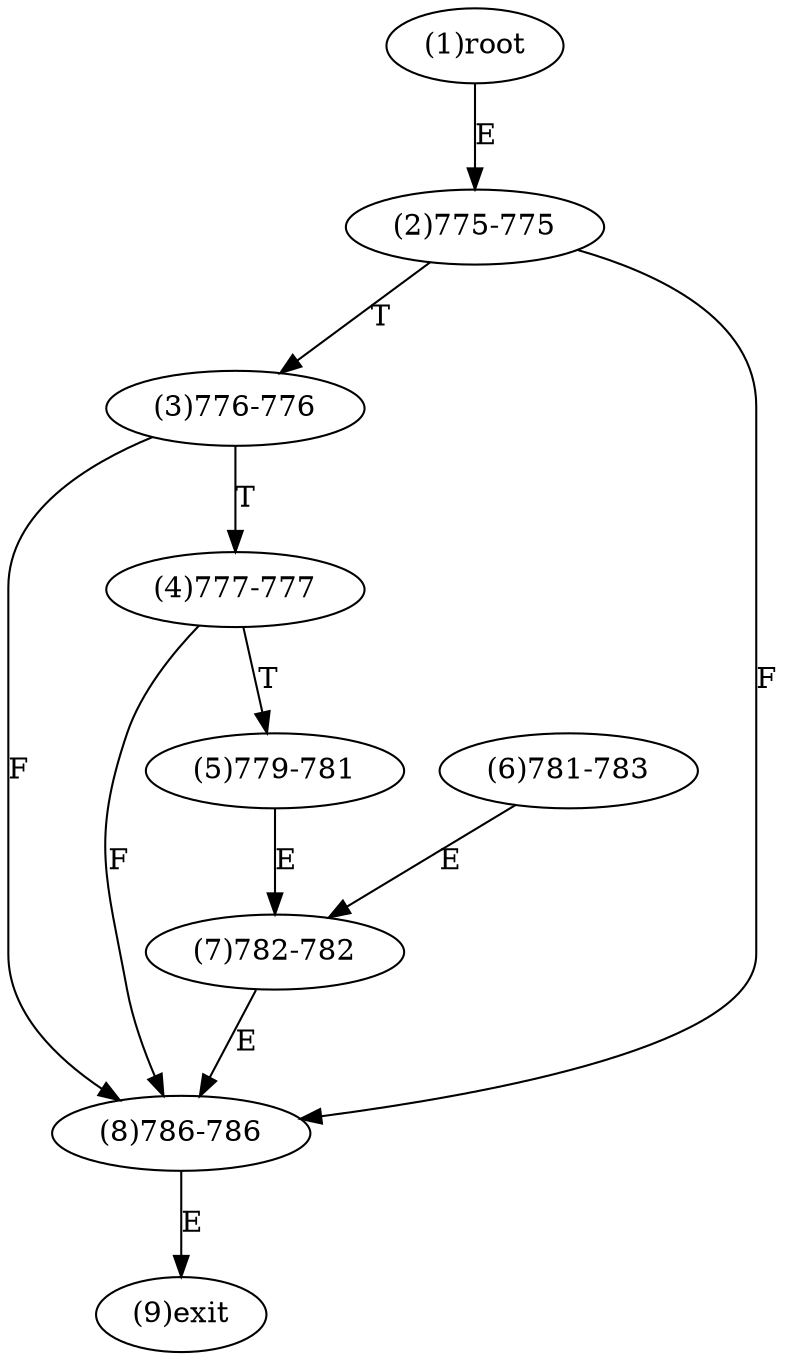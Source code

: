 digraph "" { 
1[ label="(1)root"];
2[ label="(2)775-775"];
3[ label="(3)776-776"];
4[ label="(4)777-777"];
5[ label="(5)779-781"];
6[ label="(6)781-783"];
7[ label="(7)782-782"];
8[ label="(8)786-786"];
9[ label="(9)exit"];
1->2[ label="E"];
2->8[ label="F"];
2->3[ label="T"];
3->8[ label="F"];
3->4[ label="T"];
4->8[ label="F"];
4->5[ label="T"];
5->7[ label="E"];
6->7[ label="E"];
7->8[ label="E"];
8->9[ label="E"];
}